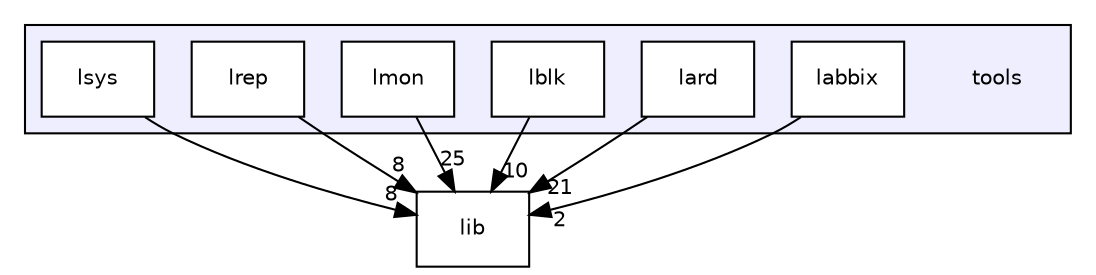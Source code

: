 digraph "tools" {
  bgcolor=transparent;
  compound=true
  node [ fontsize="10", fontname="Helvetica"];
  edge [ labelfontsize="10", labelfontname="Helvetica"];
  subgraph clusterdir_4eeb864c4eec08c7d6b9d3b0352cfdde {
    graph [ bgcolor="#eeeeff", pencolor="black", label="" URL="dir_4eeb864c4eec08c7d6b9d3b0352cfdde.html"];
    dir_4eeb864c4eec08c7d6b9d3b0352cfdde [shape=plaintext label="tools"];
    dir_0f26b4c059d78a3a583bdb2542dfd279 [shape=box label="labbix" color="black" fillcolor="white" style="filled" URL="dir_0f26b4c059d78a3a583bdb2542dfd279.html"];
    dir_52808ae987711afc12bd407eda038bc0 [shape=box label="lard" color="black" fillcolor="white" style="filled" URL="dir_52808ae987711afc12bd407eda038bc0.html"];
    dir_f9e0d83c2ca8502da5cef1749aea53f5 [shape=box label="lblk" color="black" fillcolor="white" style="filled" URL="dir_f9e0d83c2ca8502da5cef1749aea53f5.html"];
    dir_fd73d19120b0c9fcf60d938825bba908 [shape=box label="lmon" color="black" fillcolor="white" style="filled" URL="dir_fd73d19120b0c9fcf60d938825bba908.html"];
    dir_b96566f931e51e81257bef2ecb4d2da2 [shape=box label="lrep" color="black" fillcolor="white" style="filled" URL="dir_b96566f931e51e81257bef2ecb4d2da2.html"];
    dir_3af39958040f5c5e90ca436de2a5d06f [shape=box label="lsys" color="black" fillcolor="white" style="filled" URL="dir_3af39958040f5c5e90ca436de2a5d06f.html"];
  }
  dir_97aefd0d527b934f1d99a682da8fe6a9 [shape=box label="lib" URL="dir_97aefd0d527b934f1d99a682da8fe6a9.html"];
  dir_fd73d19120b0c9fcf60d938825bba908->dir_97aefd0d527b934f1d99a682da8fe6a9 [headlabel="25", labeldistance=1.5 headhref="dir_000006_000001.html"];
  dir_0f26b4c059d78a3a583bdb2542dfd279->dir_97aefd0d527b934f1d99a682da8fe6a9 [headlabel="2", labeldistance=1.5 headhref="dir_000003_000001.html"];
  dir_52808ae987711afc12bd407eda038bc0->dir_97aefd0d527b934f1d99a682da8fe6a9 [headlabel="21", labeldistance=1.5 headhref="dir_000004_000001.html"];
  dir_3af39958040f5c5e90ca436de2a5d06f->dir_97aefd0d527b934f1d99a682da8fe6a9 [headlabel="8", labeldistance=1.5 headhref="dir_000008_000001.html"];
  dir_f9e0d83c2ca8502da5cef1749aea53f5->dir_97aefd0d527b934f1d99a682da8fe6a9 [headlabel="10", labeldistance=1.5 headhref="dir_000005_000001.html"];
  dir_b96566f931e51e81257bef2ecb4d2da2->dir_97aefd0d527b934f1d99a682da8fe6a9 [headlabel="8", labeldistance=1.5 headhref="dir_000007_000001.html"];
}
